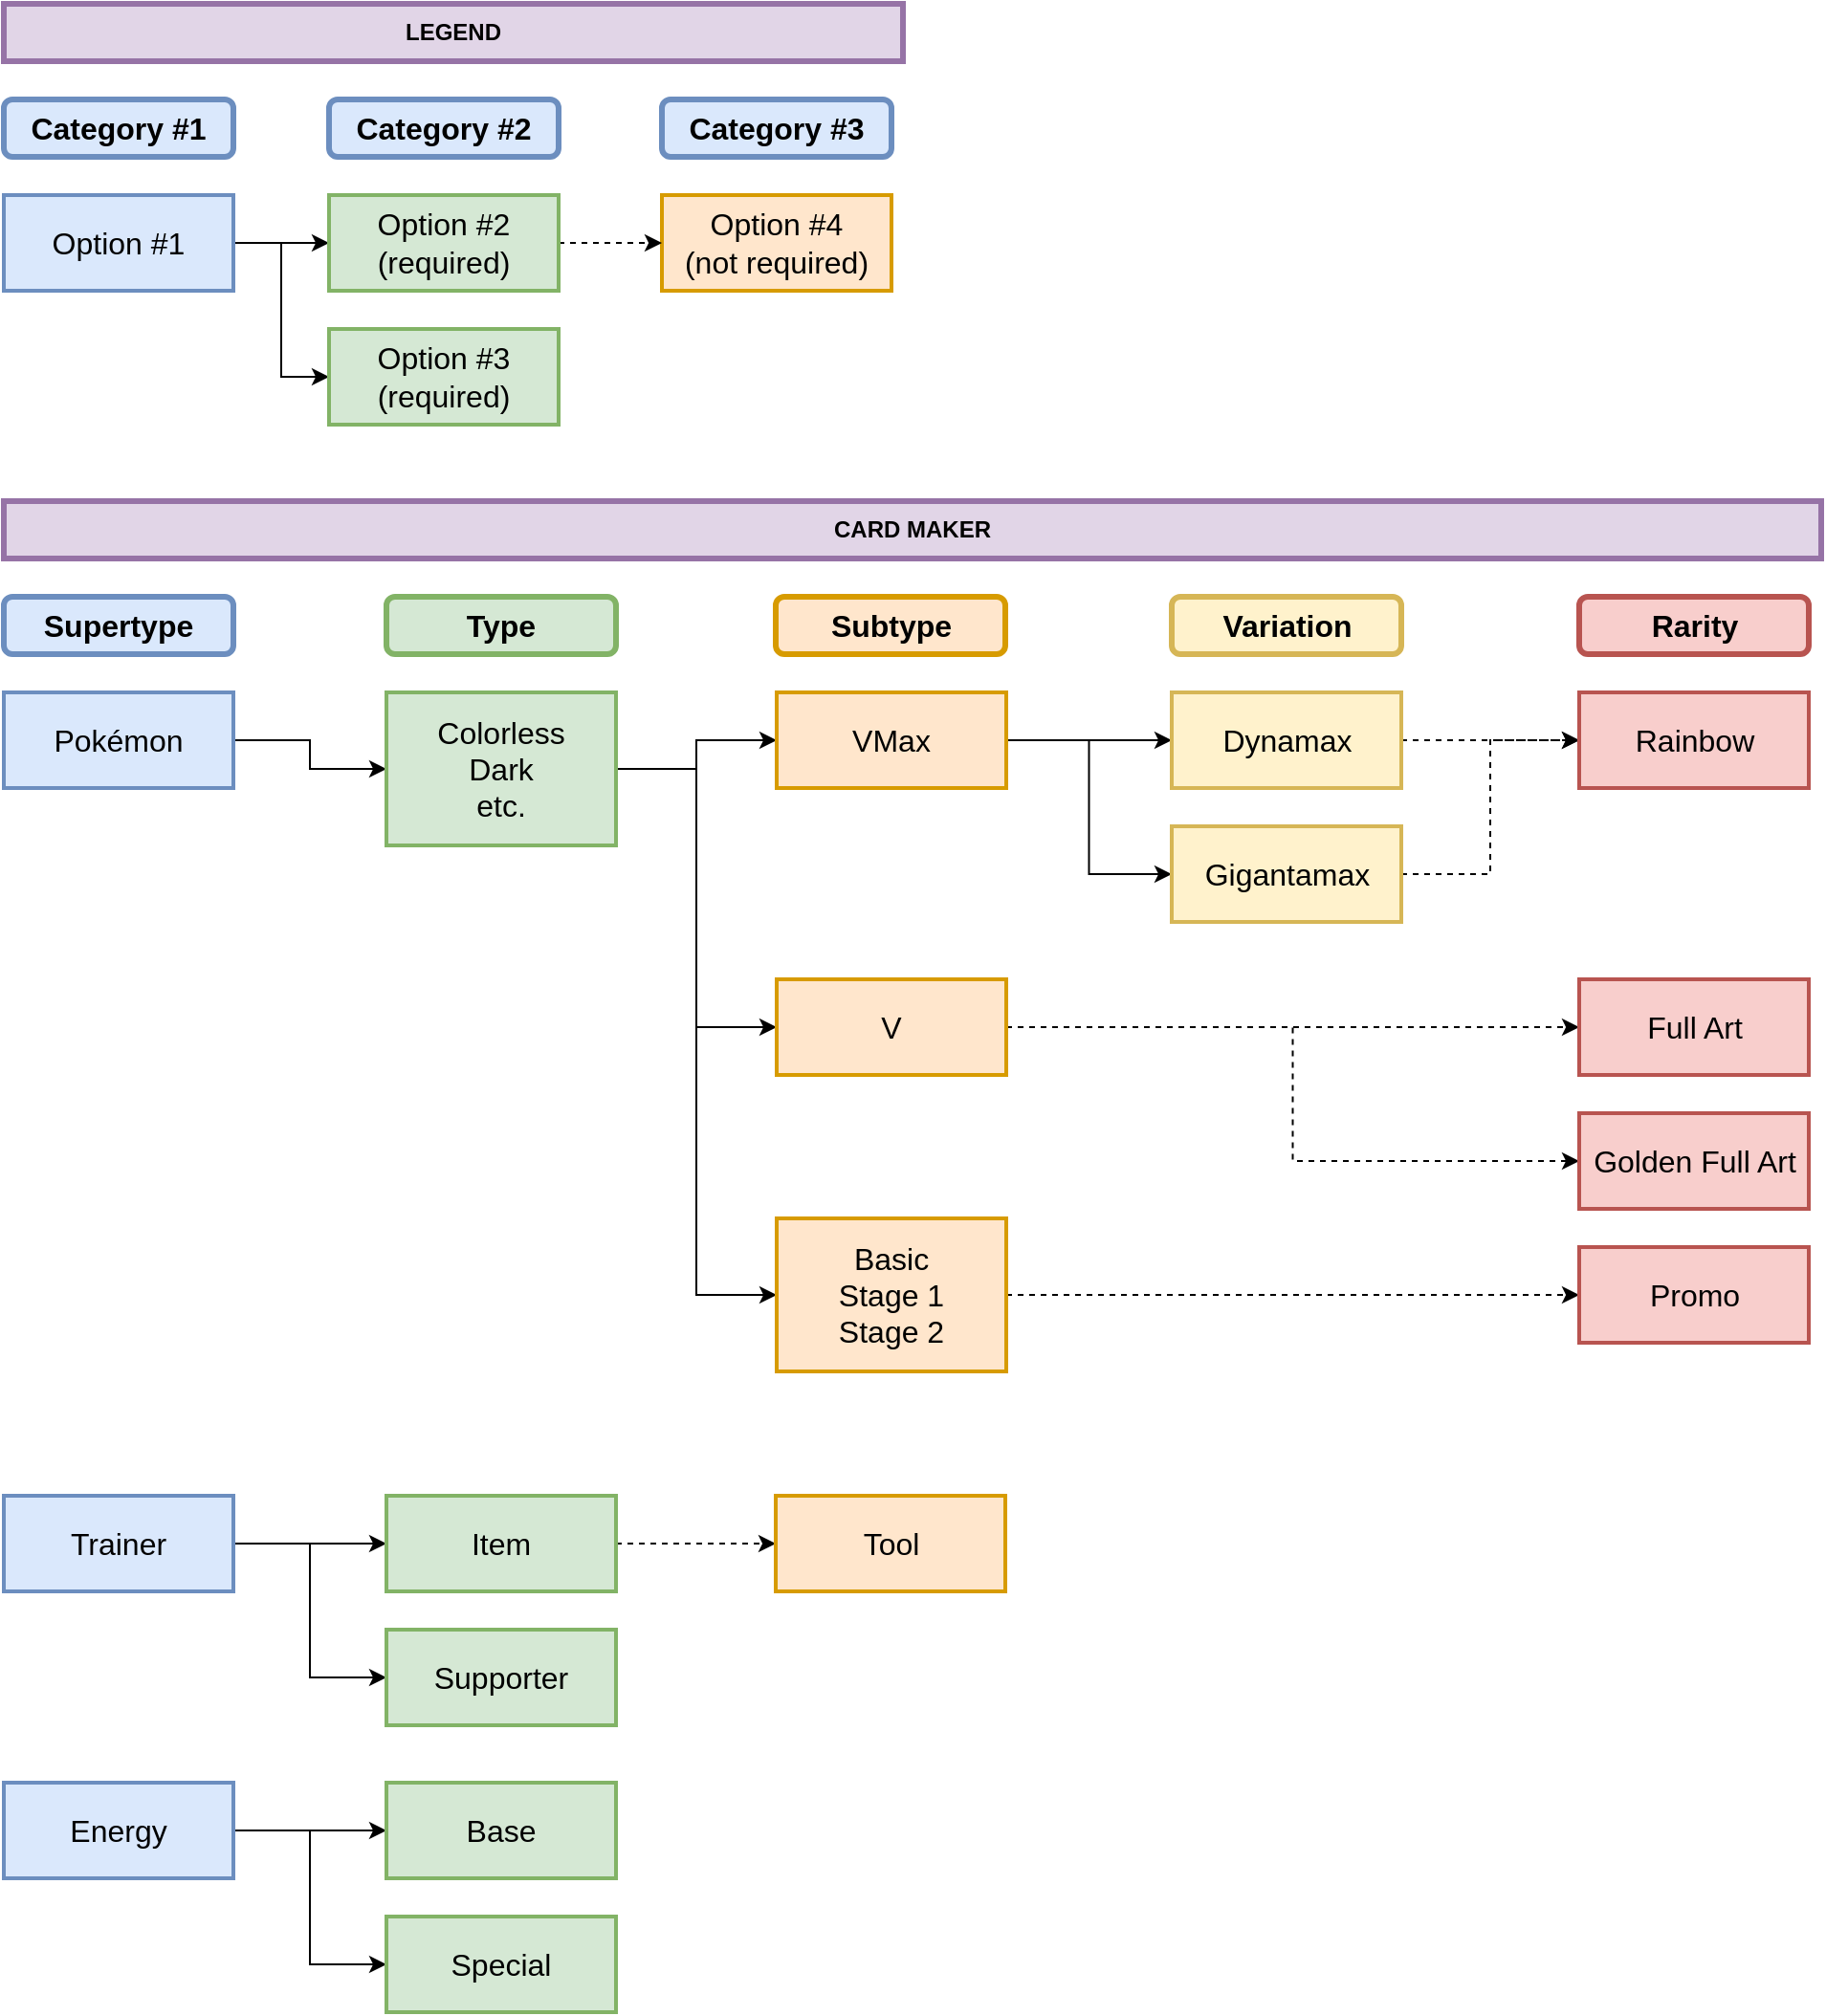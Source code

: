 <mxfile version="12.9.6" type="device"><diagram id="JXmVbYFFBvxb4UF1RCIq" name="Page-1"><mxGraphModel dx="1185" dy="621" grid="1" gridSize="10" guides="0" tooltips="1" connect="1" arrows="1" fold="1" page="1" pageScale="1" pageWidth="827" pageHeight="1169" math="0" shadow="0"><root><mxCell id="0"/><mxCell id="1" parent="0"/><mxCell id="v5wU_cb40lmyB2k2GXeG-25" style="edgeStyle=orthogonalEdgeStyle;rounded=0;orthogonalLoop=1;jettySize=auto;html=1;exitX=1;exitY=0.5;exitDx=0;exitDy=0;entryX=0;entryY=0.5;entryDx=0;entryDy=0;fontSize=16;" parent="1" source="v5wU_cb40lmyB2k2GXeG-1" target="v5wU_cb40lmyB2k2GXeG-21" edge="1"><mxGeometry relative="1" as="geometry"/></mxCell><mxCell id="v5wU_cb40lmyB2k2GXeG-26" style="edgeStyle=orthogonalEdgeStyle;rounded=0;orthogonalLoop=1;jettySize=auto;html=1;exitX=1;exitY=0.5;exitDx=0;exitDy=0;entryX=0;entryY=0.5;entryDx=0;entryDy=0;fontSize=16;" parent="1" source="v5wU_cb40lmyB2k2GXeG-1" target="v5wU_cb40lmyB2k2GXeG-22" edge="1"><mxGeometry relative="1" as="geometry"/></mxCell><mxCell id="v5wU_cb40lmyB2k2GXeG-1" value="Energy" style="rounded=0;whiteSpace=wrap;html=1;strokeWidth=2;fontSize=16;fillColor=#dae8fc;strokeColor=#6c8ebf;" parent="1" vertex="1"><mxGeometry x="10" y="940" width="120" height="50" as="geometry"/></mxCell><mxCell id="v5wU_cb40lmyB2k2GXeG-3" value="Supertype" style="rounded=1;whiteSpace=wrap;html=1;strokeWidth=3;fontSize=16;fillColor=#dae8fc;strokeColor=#6c8ebf;fontStyle=1" parent="1" vertex="1"><mxGeometry x="10" y="320" width="120" height="30" as="geometry"/></mxCell><mxCell id="v5wU_cb40lmyB2k2GXeG-4" value="Type" style="rounded=1;whiteSpace=wrap;html=1;strokeWidth=3;fontSize=16;fillColor=#d5e8d4;strokeColor=#82b366;fontStyle=1" parent="1" vertex="1"><mxGeometry x="210" y="320" width="120" height="30" as="geometry"/></mxCell><mxCell id="v5wU_cb40lmyB2k2GXeG-6" value="Subtype" style="rounded=1;whiteSpace=wrap;html=1;strokeWidth=3;fontSize=16;fillColor=#ffe6cc;strokeColor=#d79b00;fontStyle=1" parent="1" vertex="1"><mxGeometry x="413.5" y="320" width="120" height="30" as="geometry"/></mxCell><mxCell id="v5wU_cb40lmyB2k2GXeG-7" value="Variation&lt;span style=&quot;color: rgba(0 , 0 , 0 , 0) ; font-family: monospace ; font-size: 0px ; white-space: nowrap&quot;&gt;%3CmxGraphModel%3E%3Croot%3E%3CmxCell%20id%3D%220%22%2F%3E%3CmxCell%20id%3D%221%22%20parent%3D%220%22%2F%3E%3CmxCell%20id%3D%222%22%20value%3D%22Stage%22%20style%3D%22rounded%3D1%3BwhiteSpace%3Dwrap%3Bhtml%3D1%3BstrokeWidth%3D2%3BfontSize%3D16%3B%22%20vertex%3D%221%22%20parent%3D%221%22%3E%3CmxGeometry%20x%3D%22620%22%20y%3D%2210%22%20width%3D%22120%22%20height%3D%2230%22%20as%3D%22geometry%22%2F%3E%3C%2FmxCell%3E%3C%2Froot%3E%3C%2FmxGraphModel%3E&lt;/span&gt;" style="rounded=1;whiteSpace=wrap;html=1;strokeWidth=3;fontSize=16;fillColor=#fff2cc;strokeColor=#d6b656;fontStyle=1" parent="1" vertex="1"><mxGeometry x="620.5" y="320" width="120" height="30" as="geometry"/></mxCell><mxCell id="v5wU_cb40lmyB2k2GXeG-10" value="Rarity" style="rounded=1;whiteSpace=wrap;html=1;strokeWidth=3;fontSize=16;fillColor=#f8cecc;strokeColor=#b85450;fontStyle=1" parent="1" vertex="1"><mxGeometry x="833.5" y="320" width="120" height="30" as="geometry"/></mxCell><mxCell id="v5wU_cb40lmyB2k2GXeG-18" style="edgeStyle=orthogonalEdgeStyle;rounded=0;orthogonalLoop=1;jettySize=auto;html=1;exitX=1;exitY=0.5;exitDx=0;exitDy=0;entryX=0;entryY=0.5;entryDx=0;entryDy=0;fontSize=16;" parent="1" source="v5wU_cb40lmyB2k2GXeG-12" target="v5wU_cb40lmyB2k2GXeG-14" edge="1"><mxGeometry relative="1" as="geometry"/></mxCell><mxCell id="v5wU_cb40lmyB2k2GXeG-12" value="Pokémon" style="rounded=0;whiteSpace=wrap;html=1;strokeWidth=2;fontSize=16;fillColor=#dae8fc;strokeColor=#6c8ebf;" parent="1" vertex="1"><mxGeometry x="10" y="370" width="120" height="50" as="geometry"/></mxCell><mxCell id="v5wU_cb40lmyB2k2GXeG-23" style="edgeStyle=orthogonalEdgeStyle;rounded=0;orthogonalLoop=1;jettySize=auto;html=1;exitX=1;exitY=0.5;exitDx=0;exitDy=0;entryX=0;entryY=0.5;entryDx=0;entryDy=0;fontSize=16;" parent="1" source="v5wU_cb40lmyB2k2GXeG-13" target="v5wU_cb40lmyB2k2GXeG-19" edge="1"><mxGeometry relative="1" as="geometry"/></mxCell><mxCell id="v5wU_cb40lmyB2k2GXeG-24" style="edgeStyle=orthogonalEdgeStyle;rounded=0;orthogonalLoop=1;jettySize=auto;html=1;exitX=1;exitY=0.5;exitDx=0;exitDy=0;entryX=0;entryY=0.5;entryDx=0;entryDy=0;fontSize=16;" parent="1" source="v5wU_cb40lmyB2k2GXeG-13" target="v5wU_cb40lmyB2k2GXeG-20" edge="1"><mxGeometry relative="1" as="geometry"/></mxCell><mxCell id="v5wU_cb40lmyB2k2GXeG-13" value="Trainer" style="rounded=0;whiteSpace=wrap;html=1;strokeWidth=2;fontSize=16;fillColor=#dae8fc;strokeColor=#6c8ebf;" parent="1" vertex="1"><mxGeometry x="10" y="790" width="120" height="50" as="geometry"/></mxCell><mxCell id="v5wU_cb40lmyB2k2GXeG-30" style="edgeStyle=orthogonalEdgeStyle;rounded=0;orthogonalLoop=1;jettySize=auto;html=1;exitX=1;exitY=0.5;exitDx=0;exitDy=0;fontSize=16;entryX=0;entryY=0.5;entryDx=0;entryDy=0;" parent="1" source="v5wU_cb40lmyB2k2GXeG-14" target="v5wU_cb40lmyB2k2GXeG-27" edge="1"><mxGeometry relative="1" as="geometry"/></mxCell><mxCell id="v5wU_cb40lmyB2k2GXeG-31" style="edgeStyle=orthogonalEdgeStyle;rounded=0;orthogonalLoop=1;jettySize=auto;html=1;exitX=1;exitY=0.5;exitDx=0;exitDy=0;entryX=0;entryY=0.5;entryDx=0;entryDy=0;fontSize=16;" parent="1" source="v5wU_cb40lmyB2k2GXeG-14" target="v5wU_cb40lmyB2k2GXeG-28" edge="1"><mxGeometry relative="1" as="geometry"/></mxCell><mxCell id="v5wU_cb40lmyB2k2GXeG-32" style="edgeStyle=orthogonalEdgeStyle;rounded=0;orthogonalLoop=1;jettySize=auto;html=1;exitX=1;exitY=0.5;exitDx=0;exitDy=0;entryX=0;entryY=0.5;entryDx=0;entryDy=0;fontSize=16;" parent="1" source="v5wU_cb40lmyB2k2GXeG-14" target="v5wU_cb40lmyB2k2GXeG-29" edge="1"><mxGeometry relative="1" as="geometry"/></mxCell><mxCell id="v5wU_cb40lmyB2k2GXeG-14" value="Colorless&lt;br&gt;Dark&lt;br&gt;etc." style="rounded=0;whiteSpace=wrap;html=1;strokeWidth=2;fontSize=16;fillColor=#d5e8d4;strokeColor=#82b366;" parent="1" vertex="1"><mxGeometry x="210" y="370" width="120" height="80" as="geometry"/></mxCell><mxCell id="v5wU_cb40lmyB2k2GXeG-48" style="edgeStyle=orthogonalEdgeStyle;rounded=0;orthogonalLoop=1;jettySize=auto;html=1;exitX=1;exitY=0.5;exitDx=0;exitDy=0;entryX=0;entryY=0.5;entryDx=0;entryDy=0;fontSize=16;dashed=1;" parent="1" source="v5wU_cb40lmyB2k2GXeG-19" target="v5wU_cb40lmyB2k2GXeG-47" edge="1"><mxGeometry relative="1" as="geometry"/></mxCell><mxCell id="v5wU_cb40lmyB2k2GXeG-19" value="Item" style="rounded=0;whiteSpace=wrap;html=1;strokeWidth=2;fontSize=16;fillColor=#d5e8d4;strokeColor=#82b366;" parent="1" vertex="1"><mxGeometry x="210" y="790" width="120" height="50" as="geometry"/></mxCell><mxCell id="v5wU_cb40lmyB2k2GXeG-20" value="Supporter" style="rounded=0;whiteSpace=wrap;html=1;strokeWidth=2;fontSize=16;fillColor=#d5e8d4;strokeColor=#82b366;" parent="1" vertex="1"><mxGeometry x="210" y="860" width="120" height="50" as="geometry"/></mxCell><mxCell id="v5wU_cb40lmyB2k2GXeG-21" value="Base" style="rounded=0;whiteSpace=wrap;html=1;strokeWidth=2;fontSize=16;fillColor=#d5e8d4;strokeColor=#82b366;" parent="1" vertex="1"><mxGeometry x="210" y="940" width="120" height="50" as="geometry"/></mxCell><mxCell id="v5wU_cb40lmyB2k2GXeG-22" value="Special" style="rounded=0;whiteSpace=wrap;html=1;strokeWidth=2;fontSize=16;fillColor=#d5e8d4;strokeColor=#82b366;" parent="1" vertex="1"><mxGeometry x="210" y="1010" width="120" height="50" as="geometry"/></mxCell><mxCell id="v5wU_cb40lmyB2k2GXeG-43" style="edgeStyle=orthogonalEdgeStyle;rounded=0;orthogonalLoop=1;jettySize=auto;html=1;exitX=1;exitY=0.5;exitDx=0;exitDy=0;entryX=0;entryY=0.5;entryDx=0;entryDy=0;fontSize=16;dashed=1;" parent="1" source="v5wU_cb40lmyB2k2GXeG-27" target="v5wU_cb40lmyB2k2GXeG-38" edge="1"><mxGeometry relative="1" as="geometry"/></mxCell><mxCell id="v5wU_cb40lmyB2k2GXeG-27" value="Basic&lt;br&gt;Stage 1&lt;br&gt;Stage 2" style="rounded=0;whiteSpace=wrap;html=1;strokeWidth=2;fontSize=16;fillColor=#ffe6cc;strokeColor=#d79b00;" parent="1" vertex="1"><mxGeometry x="414" y="645" width="120" height="80" as="geometry"/></mxCell><mxCell id="v5wU_cb40lmyB2k2GXeG-44" style="edgeStyle=orthogonalEdgeStyle;rounded=0;orthogonalLoop=1;jettySize=auto;html=1;exitX=1;exitY=0.5;exitDx=0;exitDy=0;entryX=0;entryY=0.5;entryDx=0;entryDy=0;fontSize=16;dashed=1;" parent="1" source="v5wU_cb40lmyB2k2GXeG-28" target="v5wU_cb40lmyB2k2GXeG-39" edge="1"><mxGeometry relative="1" as="geometry"/></mxCell><mxCell id="v5wU_cb40lmyB2k2GXeG-45" style="edgeStyle=orthogonalEdgeStyle;rounded=0;orthogonalLoop=1;jettySize=auto;html=1;exitX=1;exitY=0.5;exitDx=0;exitDy=0;entryX=0;entryY=0.5;entryDx=0;entryDy=0;fontSize=16;dashed=1;" parent="1" source="v5wU_cb40lmyB2k2GXeG-28" target="v5wU_cb40lmyB2k2GXeG-40" edge="1"><mxGeometry relative="1" as="geometry"/></mxCell><mxCell id="v5wU_cb40lmyB2k2GXeG-28" value="V" style="rounded=0;whiteSpace=wrap;html=1;strokeWidth=2;fontSize=16;fillColor=#ffe6cc;strokeColor=#d79b00;" parent="1" vertex="1"><mxGeometry x="414" y="520" width="120" height="50" as="geometry"/></mxCell><mxCell id="v5wU_cb40lmyB2k2GXeG-35" style="edgeStyle=orthogonalEdgeStyle;rounded=0;orthogonalLoop=1;jettySize=auto;html=1;exitX=1;exitY=0.5;exitDx=0;exitDy=0;entryX=0;entryY=0.5;entryDx=0;entryDy=0;fontSize=16;" parent="1" source="v5wU_cb40lmyB2k2GXeG-29" target="v5wU_cb40lmyB2k2GXeG-33" edge="1"><mxGeometry relative="1" as="geometry"/></mxCell><mxCell id="v5wU_cb40lmyB2k2GXeG-36" style="edgeStyle=orthogonalEdgeStyle;rounded=0;orthogonalLoop=1;jettySize=auto;html=1;exitX=1;exitY=0.5;exitDx=0;exitDy=0;entryX=0;entryY=0.5;entryDx=0;entryDy=0;fontSize=16;" parent="1" source="v5wU_cb40lmyB2k2GXeG-29" target="v5wU_cb40lmyB2k2GXeG-34" edge="1"><mxGeometry relative="1" as="geometry"/></mxCell><mxCell id="v5wU_cb40lmyB2k2GXeG-29" value="VMax" style="rounded=0;whiteSpace=wrap;html=1;strokeWidth=2;fontSize=16;fillColor=#ffe6cc;strokeColor=#d79b00;" parent="1" vertex="1"><mxGeometry x="414" y="370" width="120" height="50" as="geometry"/></mxCell><mxCell id="v5wU_cb40lmyB2k2GXeG-46" style="edgeStyle=orthogonalEdgeStyle;rounded=0;orthogonalLoop=1;jettySize=auto;html=1;exitX=1;exitY=0.5;exitDx=0;exitDy=0;entryX=0;entryY=0.5;entryDx=0;entryDy=0;fontSize=16;dashed=1;" parent="1" source="v5wU_cb40lmyB2k2GXeG-33" target="v5wU_cb40lmyB2k2GXeG-41" edge="1"><mxGeometry relative="1" as="geometry"/></mxCell><mxCell id="v5wU_cb40lmyB2k2GXeG-33" value="Dynamax&lt;span style=&quot;color: rgba(0 , 0 , 0 , 0) ; font-family: monospace ; font-size: 0px ; white-space: nowrap&quot;&gt;%3CmxGraphModel%3E%3Croot%3E%3CmxCell%20id%3D%220%22%2F%3E%3CmxCell%20id%3D%221%22%20parent%3D%220%22%2F%3E%3CmxCell%20id%3D%222%22%20value%3D%22V%22%20style%3D%22rounded%3D0%3BwhiteSpace%3Dwrap%3Bhtml%3D1%3BstrokeWidth%3D2%3BfontSize%3D16%3B%22%20vertex%3D%221%22%20parent%3D%221%22%3E%3CmxGeometry%20x%3D%22414%22%20y%3D%22180%22%20width%3D%22120%22%20height%3D%2250%22%20as%3D%22geometry%22%2F%3E%3C%2FmxCell%3E%3C%2Froot%3E%3C%2FmxGraphModel%3E&lt;/span&gt;" style="rounded=0;whiteSpace=wrap;html=1;strokeWidth=2;fontSize=16;fillColor=#fff2cc;strokeColor=#d6b656;" parent="1" vertex="1"><mxGeometry x="620.5" y="370" width="120" height="50" as="geometry"/></mxCell><mxCell id="v5wU_cb40lmyB2k2GXeG-42" style="edgeStyle=orthogonalEdgeStyle;rounded=0;orthogonalLoop=1;jettySize=auto;html=1;exitX=1;exitY=0.5;exitDx=0;exitDy=0;entryX=0;entryY=0.5;entryDx=0;entryDy=0;fontSize=16;dashed=1;" parent="1" source="v5wU_cb40lmyB2k2GXeG-34" target="v5wU_cb40lmyB2k2GXeG-41" edge="1"><mxGeometry relative="1" as="geometry"/></mxCell><mxCell id="v5wU_cb40lmyB2k2GXeG-34" value="Gigantamax" style="rounded=0;whiteSpace=wrap;html=1;strokeWidth=2;fontSize=16;fillColor=#fff2cc;strokeColor=#d6b656;" parent="1" vertex="1"><mxGeometry x="620.5" y="440" width="120" height="50" as="geometry"/></mxCell><mxCell id="v5wU_cb40lmyB2k2GXeG-38" value="Promo" style="rounded=0;whiteSpace=wrap;html=1;strokeWidth=2;fontSize=16;fillColor=#f8cecc;strokeColor=#b85450;" parent="1" vertex="1"><mxGeometry x="833.5" y="660" width="120" height="50" as="geometry"/></mxCell><mxCell id="v5wU_cb40lmyB2k2GXeG-39" value="Full Art" style="rounded=0;whiteSpace=wrap;html=1;strokeWidth=2;fontSize=16;fillColor=#f8cecc;strokeColor=#b85450;" parent="1" vertex="1"><mxGeometry x="833.5" y="520" width="120" height="50" as="geometry"/></mxCell><mxCell id="v5wU_cb40lmyB2k2GXeG-40" value="Golden Full Art" style="rounded=0;whiteSpace=wrap;html=1;strokeWidth=2;fontSize=16;fillColor=#f8cecc;strokeColor=#b85450;" parent="1" vertex="1"><mxGeometry x="833.5" y="590" width="120" height="50" as="geometry"/></mxCell><mxCell id="v5wU_cb40lmyB2k2GXeG-41" value="Rainbow" style="rounded=0;whiteSpace=wrap;html=1;strokeWidth=2;fontSize=16;fillColor=#f8cecc;strokeColor=#b85450;" parent="1" vertex="1"><mxGeometry x="833.5" y="370" width="120" height="50" as="geometry"/></mxCell><mxCell id="v5wU_cb40lmyB2k2GXeG-47" value="Tool" style="rounded=0;whiteSpace=wrap;html=1;strokeWidth=2;fontSize=16;fillColor=#ffe6cc;strokeColor=#d79b00;" parent="1" vertex="1"><mxGeometry x="413.5" y="790" width="120" height="50" as="geometry"/></mxCell><mxCell id="Kv3lqA4qOZqbO4NuQVtZ-2" value="Category #1" style="rounded=1;whiteSpace=wrap;html=1;strokeWidth=3;fontSize=16;fillColor=#dae8fc;strokeColor=#6c8ebf;fontStyle=1" vertex="1" parent="1"><mxGeometry x="10" y="60" width="120" height="30" as="geometry"/></mxCell><mxCell id="Kv3lqA4qOZqbO4NuQVtZ-8" style="edgeStyle=orthogonalEdgeStyle;rounded=0;orthogonalLoop=1;jettySize=auto;html=1;exitX=1;exitY=0.5;exitDx=0;exitDy=0;entryX=0;entryY=0.5;entryDx=0;entryDy=0;" edge="1" parent="1" source="Kv3lqA4qOZqbO4NuQVtZ-4" target="Kv3lqA4qOZqbO4NuQVtZ-7"><mxGeometry relative="1" as="geometry"/></mxCell><mxCell id="Kv3lqA4qOZqbO4NuQVtZ-13" style="edgeStyle=orthogonalEdgeStyle;rounded=0;orthogonalLoop=1;jettySize=auto;html=1;exitX=1;exitY=0.5;exitDx=0;exitDy=0;entryX=0;entryY=0.5;entryDx=0;entryDy=0;" edge="1" parent="1" source="Kv3lqA4qOZqbO4NuQVtZ-4" target="Kv3lqA4qOZqbO4NuQVtZ-12"><mxGeometry relative="1" as="geometry"/></mxCell><mxCell id="Kv3lqA4qOZqbO4NuQVtZ-4" value="Option #1" style="rounded=0;whiteSpace=wrap;html=1;strokeWidth=2;fontSize=16;fillColor=#dae8fc;strokeColor=#6c8ebf;" vertex="1" parent="1"><mxGeometry x="10" y="110" width="120" height="50" as="geometry"/></mxCell><mxCell id="Kv3lqA4qOZqbO4NuQVtZ-5" value="Option #4&lt;br&gt;(not required)" style="rounded=0;whiteSpace=wrap;html=1;strokeWidth=2;fontSize=16;fillColor=#ffe6cc;strokeColor=#d79b00;" vertex="1" parent="1"><mxGeometry x="354" y="110" width="120" height="50" as="geometry"/></mxCell><mxCell id="Kv3lqA4qOZqbO4NuQVtZ-9" style="edgeStyle=orthogonalEdgeStyle;rounded=0;orthogonalLoop=1;jettySize=auto;html=1;exitX=1;exitY=0.5;exitDx=0;exitDy=0;entryX=0;entryY=0.5;entryDx=0;entryDy=0;dashed=1;" edge="1" parent="1" source="Kv3lqA4qOZqbO4NuQVtZ-7" target="Kv3lqA4qOZqbO4NuQVtZ-5"><mxGeometry relative="1" as="geometry"/></mxCell><mxCell id="Kv3lqA4qOZqbO4NuQVtZ-7" value="Option #2&lt;br&gt;(required)" style="rounded=0;whiteSpace=wrap;html=1;strokeWidth=2;fontSize=16;fillColor=#d5e8d4;strokeColor=#82b366;" vertex="1" parent="1"><mxGeometry x="180" y="110" width="120" height="50" as="geometry"/></mxCell><mxCell id="Kv3lqA4qOZqbO4NuQVtZ-10" value="Category #2" style="rounded=1;whiteSpace=wrap;html=1;strokeWidth=3;fontSize=16;fillColor=#dae8fc;strokeColor=#6c8ebf;fontStyle=1" vertex="1" parent="1"><mxGeometry x="180" y="60" width="120" height="30" as="geometry"/></mxCell><mxCell id="Kv3lqA4qOZqbO4NuQVtZ-11" value="Category #3" style="rounded=1;whiteSpace=wrap;html=1;strokeWidth=3;fontSize=16;fillColor=#dae8fc;strokeColor=#6c8ebf;fontStyle=1" vertex="1" parent="1"><mxGeometry x="354" y="60" width="120" height="30" as="geometry"/></mxCell><mxCell id="Kv3lqA4qOZqbO4NuQVtZ-12" value="Option #3&lt;br&gt;(required)" style="rounded=0;whiteSpace=wrap;html=1;strokeWidth=2;fontSize=16;fillColor=#d5e8d4;strokeColor=#82b366;" vertex="1" parent="1"><mxGeometry x="180" y="180" width="120" height="50" as="geometry"/></mxCell><mxCell id="Kv3lqA4qOZqbO4NuQVtZ-14" value="LEGEND" style="rounded=0;whiteSpace=wrap;html=1;fillColor=#e1d5e7;strokeColor=#9673a6;fontStyle=1;strokeWidth=3;" vertex="1" parent="1"><mxGeometry x="10" y="10" width="470" height="30" as="geometry"/></mxCell><mxCell id="Kv3lqA4qOZqbO4NuQVtZ-15" value="CARD MAKER" style="rounded=0;whiteSpace=wrap;html=1;fillColor=#e1d5e7;strokeColor=#9673a6;fontStyle=1;strokeWidth=3;" vertex="1" parent="1"><mxGeometry x="10" y="270" width="950" height="30" as="geometry"/></mxCell></root></mxGraphModel></diagram></mxfile>